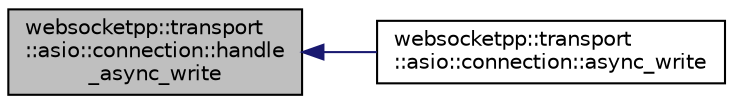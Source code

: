 digraph "websocketpp::transport::asio::connection::handle_async_write"
{
  edge [fontname="Helvetica",fontsize="10",labelfontname="Helvetica",labelfontsize="10"];
  node [fontname="Helvetica",fontsize="10",shape=record];
  rankdir="LR";
  Node17 [label="websocketpp::transport\l::asio::connection::handle\l_async_write",height=0.2,width=0.4,color="black", fillcolor="grey75", style="filled", fontcolor="black"];
  Node17 -> Node18 [dir="back",color="midnightblue",fontsize="10",style="solid"];
  Node18 [label="websocketpp::transport\l::asio::connection::async_write",height=0.2,width=0.4,color="black", fillcolor="white", style="filled",URL="$classwebsocketpp_1_1transport_1_1asio_1_1connection.html#a9c17ab9142868c2dd2ff74c478173bb3",tooltip="Initiate a potentially asyncronous write of the given buffer. "];
}
